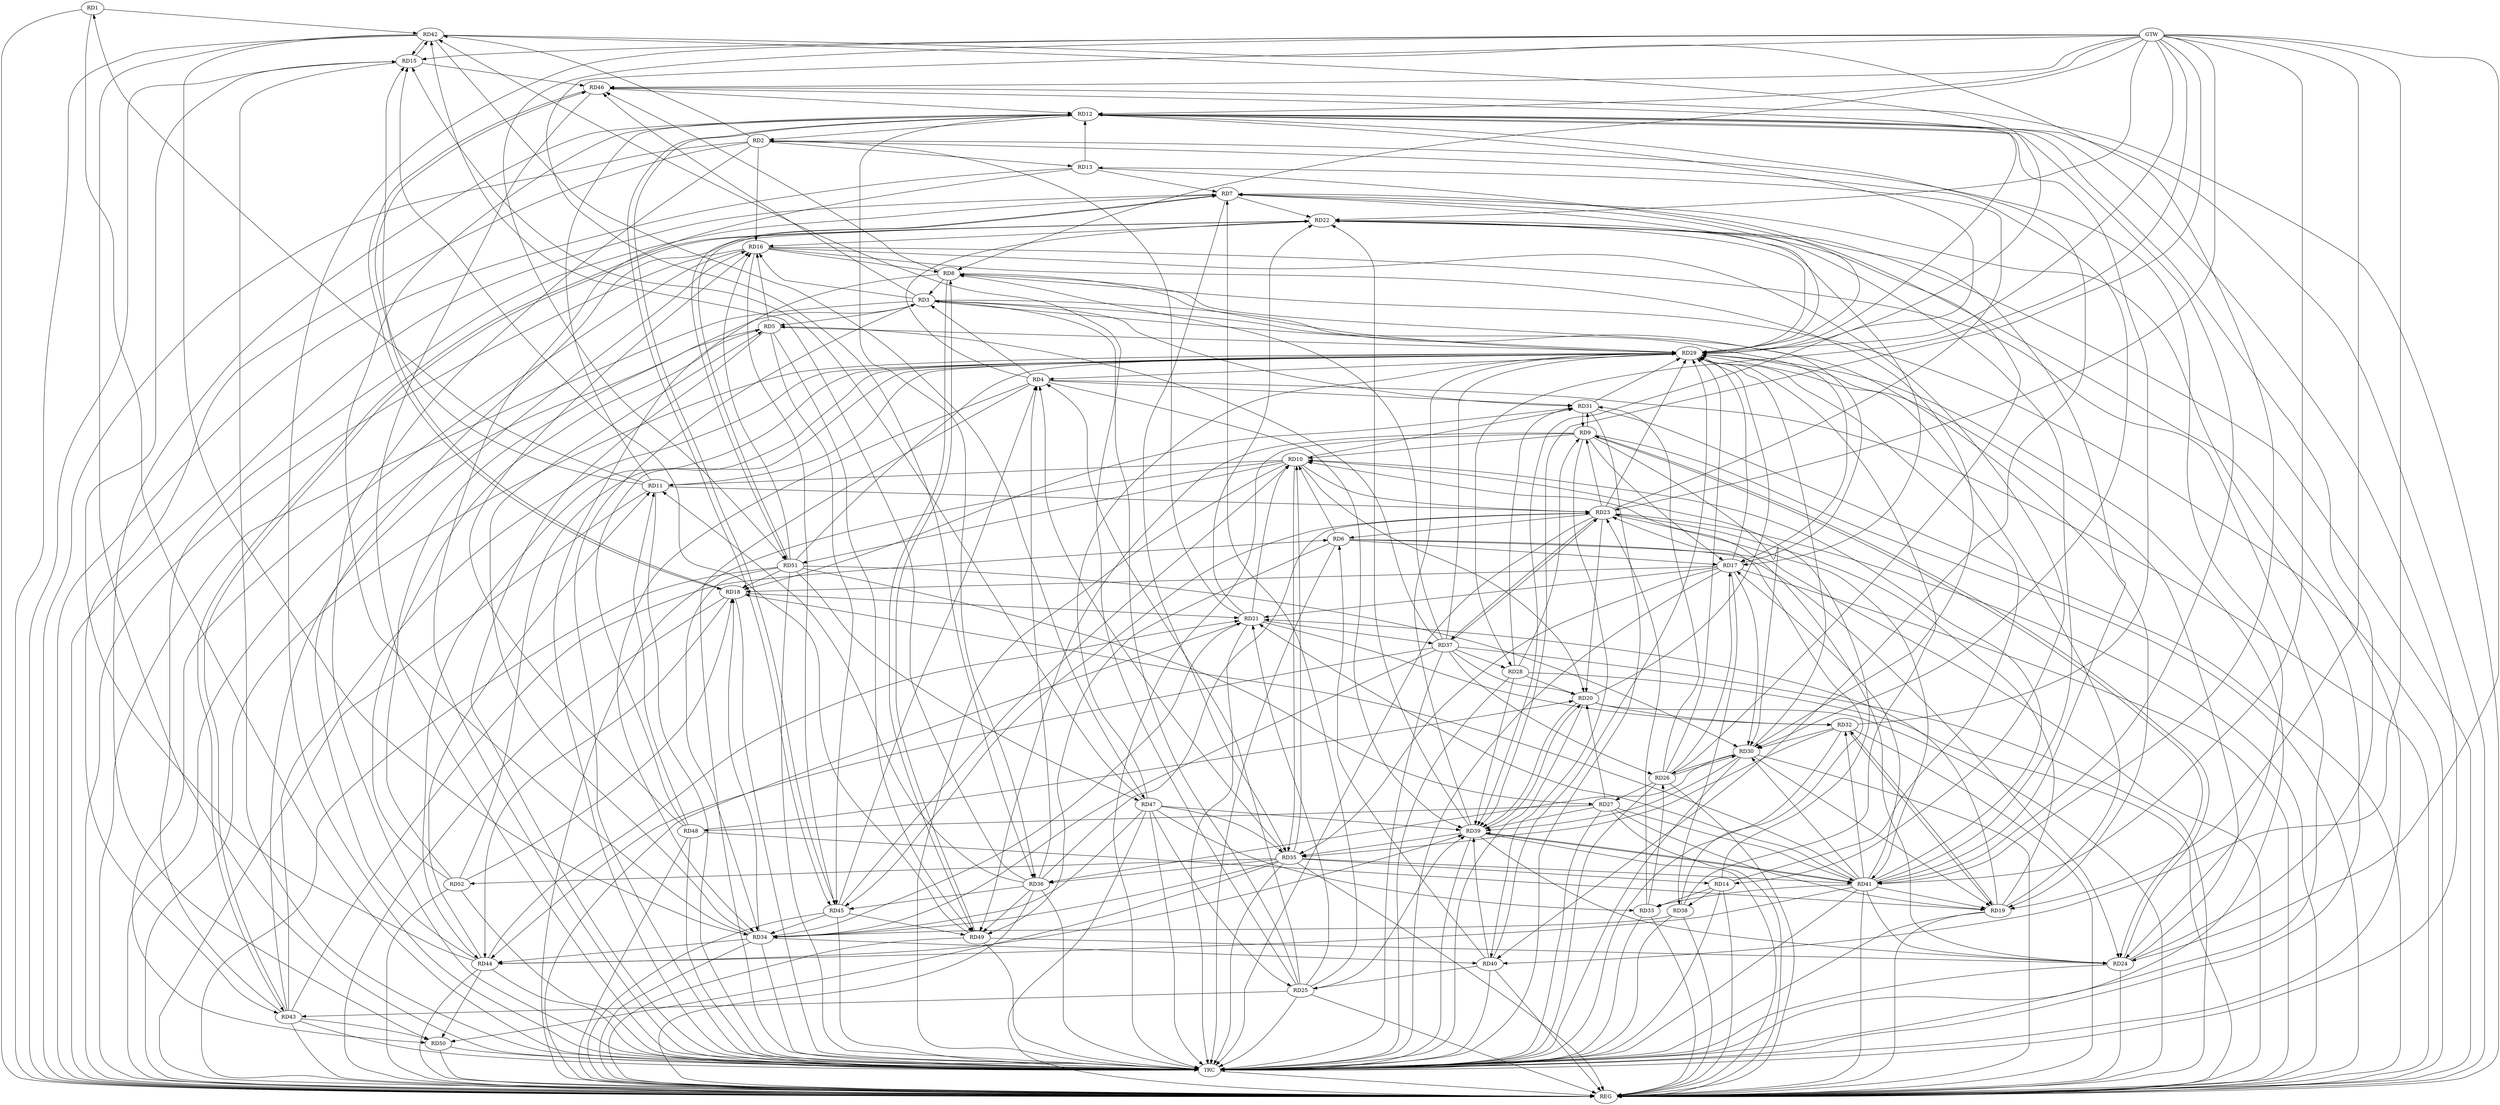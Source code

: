 strict digraph G {
  RD1 [ label="RD1" ];
  RD2 [ label="RD2" ];
  RD3 [ label="RD3" ];
  RD4 [ label="RD4" ];
  RD5 [ label="RD5" ];
  RD6 [ label="RD6" ];
  RD7 [ label="RD7" ];
  RD8 [ label="RD8" ];
  RD9 [ label="RD9" ];
  RD10 [ label="RD10" ];
  RD11 [ label="RD11" ];
  RD12 [ label="RD12" ];
  RD13 [ label="RD13" ];
  RD14 [ label="RD14" ];
  RD15 [ label="RD15" ];
  RD16 [ label="RD16" ];
  RD17 [ label="RD17" ];
  RD18 [ label="RD18" ];
  RD19 [ label="RD19" ];
  RD20 [ label="RD20" ];
  RD21 [ label="RD21" ];
  RD22 [ label="RD22" ];
  RD23 [ label="RD23" ];
  RD24 [ label="RD24" ];
  RD25 [ label="RD25" ];
  RD26 [ label="RD26" ];
  RD27 [ label="RD27" ];
  RD28 [ label="RD28" ];
  RD29 [ label="RD29" ];
  RD30 [ label="RD30" ];
  RD31 [ label="RD31" ];
  RD32 [ label="RD32" ];
  RD33 [ label="RD33" ];
  RD34 [ label="RD34" ];
  RD35 [ label="RD35" ];
  RD36 [ label="RD36" ];
  RD37 [ label="RD37" ];
  RD38 [ label="RD38" ];
  RD39 [ label="RD39" ];
  RD40 [ label="RD40" ];
  RD41 [ label="RD41" ];
  RD42 [ label="RD42" ];
  RD43 [ label="RD43" ];
  RD44 [ label="RD44" ];
  RD45 [ label="RD45" ];
  RD46 [ label="RD46" ];
  RD47 [ label="RD47" ];
  RD48 [ label="RD48" ];
  RD49 [ label="RD49" ];
  RD50 [ label="RD50" ];
  RD51 [ label="RD51" ];
  RD52 [ label="RD52" ];
  GTW [ label="GTW" ];
  REG [ label="REG" ];
  TRC [ label="TRC" ];
  RD11 -> RD1;
  RD1 -> RD42;
  RD12 -> RD2;
  RD2 -> RD13;
  RD2 -> RD16;
  RD21 -> RD2;
  RD2 -> RD24;
  RD2 -> RD30;
  RD2 -> RD42;
  RD2 -> RD43;
  RD4 -> RD3;
  RD3 -> RD5;
  RD8 -> RD3;
  RD3 -> RD16;
  RD3 -> RD17;
  RD3 -> RD19;
  RD25 -> RD3;
  RD3 -> RD29;
  RD3 -> RD31;
  RD3 -> RD46;
  RD52 -> RD3;
  RD4 -> RD22;
  RD25 -> RD4;
  RD29 -> RD4;
  RD4 -> RD31;
  RD4 -> RD34;
  RD35 -> RD4;
  RD36 -> RD4;
  RD4 -> RD39;
  RD45 -> RD4;
  RD5 -> RD16;
  RD34 -> RD5;
  RD37 -> RD5;
  RD5 -> RD45;
  RD5 -> RD49;
  RD52 -> RD5;
  RD6 -> RD10;
  RD6 -> RD17;
  RD23 -> RD6;
  RD6 -> RD24;
  RD40 -> RD6;
  RD43 -> RD6;
  RD6 -> RD49;
  RD13 -> RD7;
  RD7 -> RD22;
  RD25 -> RD7;
  RD26 -> RD7;
  RD7 -> RD29;
  RD7 -> RD35;
  RD41 -> RD7;
  RD43 -> RD7;
  RD7 -> RD51;
  RD51 -> RD7;
  RD16 -> RD8;
  RD17 -> RD8;
  RD8 -> RD29;
  RD37 -> RD8;
  RD8 -> RD46;
  RD8 -> RD49;
  RD49 -> RD8;
  RD9 -> RD10;
  RD9 -> RD17;
  RD23 -> RD9;
  RD9 -> RD24;
  RD24 -> RD9;
  RD28 -> RD9;
  RD9 -> RD30;
  RD9 -> RD31;
  RD31 -> RD9;
  RD9 -> RD40;
  RD9 -> RD49;
  RD10 -> RD11;
  RD14 -> RD10;
  RD10 -> RD20;
  RD21 -> RD10;
  RD10 -> RD23;
  RD24 -> RD10;
  RD10 -> RD31;
  RD10 -> RD35;
  RD35 -> RD10;
  RD41 -> RD10;
  RD45 -> RD10;
  RD10 -> RD51;
  RD11 -> RD12;
  RD11 -> RD15;
  RD11 -> RD23;
  RD36 -> RD11;
  RD44 -> RD11;
  RD48 -> RD11;
  RD13 -> RD12;
  RD24 -> RD12;
  RD32 -> RD12;
  RD34 -> RD12;
  RD12 -> RD36;
  RD12 -> RD39;
  RD12 -> RD40;
  RD12 -> RD41;
  RD12 -> RD45;
  RD45 -> RD12;
  RD46 -> RD12;
  RD12 -> RD50;
  RD23 -> RD13;
  RD16 -> RD14;
  RD14 -> RD33;
  RD35 -> RD14;
  RD14 -> RD38;
  RD15 -> RD42;
  RD42 -> RD15;
  RD44 -> RD15;
  RD15 -> RD46;
  RD47 -> RD15;
  RD49 -> RD15;
  RD22 -> RD16;
  RD16 -> RD30;
  RD43 -> RD16;
  RD16 -> RD45;
  RD48 -> RD16;
  RD16 -> RD50;
  RD51 -> RD16;
  RD17 -> RD18;
  RD17 -> RD21;
  RD22 -> RD17;
  RD26 -> RD17;
  RD17 -> RD29;
  RD17 -> RD30;
  RD17 -> RD35;
  RD17 -> RD38;
  RD41 -> RD17;
  RD18 -> RD21;
  RD31 -> RD18;
  RD34 -> RD18;
  RD41 -> RD18;
  RD18 -> RD44;
  RD18 -> RD46;
  RD46 -> RD18;
  RD51 -> RD18;
  RD52 -> RD18;
  RD19 -> RD21;
  RD19 -> RD23;
  RD27 -> RD19;
  RD30 -> RD19;
  RD19 -> RD32;
  RD32 -> RD19;
  RD41 -> RD19;
  RD48 -> RD19;
  RD23 -> RD20;
  RD27 -> RD20;
  RD28 -> RD20;
  RD20 -> RD32;
  RD37 -> RD20;
  RD20 -> RD39;
  RD39 -> RD20;
  RD48 -> RD20;
  RD21 -> RD22;
  RD25 -> RD21;
  RD21 -> RD32;
  RD34 -> RD21;
  RD21 -> RD37;
  RD41 -> RD21;
  RD44 -> RD21;
  RD39 -> RD22;
  RD41 -> RD22;
  RD22 -> RD43;
  RD43 -> RD22;
  RD44 -> RD22;
  RD23 -> RD29;
  RD33 -> RD23;
  RD36 -> RD23;
  RD23 -> RD37;
  RD37 -> RD23;
  RD38 -> RD23;
  RD23 -> RD41;
  RD23 -> RD45;
  RD24 -> RD29;
  RD39 -> RD24;
  RD41 -> RD24;
  RD49 -> RD24;
  RD25 -> RD39;
  RD40 -> RD25;
  RD25 -> RD42;
  RD25 -> RD43;
  RD47 -> RD25;
  RD26 -> RD27;
  RD26 -> RD30;
  RD30 -> RD26;
  RD26 -> RD31;
  RD33 -> RD26;
  RD37 -> RD26;
  RD27 -> RD39;
  RD27 -> RD41;
  RD27 -> RD48;
  RD51 -> RD27;
  RD28 -> RD31;
  RD37 -> RD28;
  RD28 -> RD39;
  RD30 -> RD29;
  RD42 -> RD29;
  RD43 -> RD29;
  RD29 -> RD44;
  RD29 -> RD46;
  RD47 -> RD29;
  RD51 -> RD29;
  RD52 -> RD29;
  RD32 -> RD30;
  RD30 -> RD36;
  RD30 -> RD39;
  RD41 -> RD30;
  RD51 -> RD30;
  RD32 -> RD35;
  RD41 -> RD32;
  RD41 -> RD33;
  RD47 -> RD33;
  RD35 -> RD34;
  RD37 -> RD34;
  RD38 -> RD34;
  RD34 -> RD40;
  RD42 -> RD34;
  RD34 -> RD44;
  RD45 -> RD34;
  RD47 -> RD34;
  RD51 -> RD34;
  RD35 -> RD36;
  RD39 -> RD35;
  RD35 -> RD41;
  RD47 -> RD35;
  RD35 -> RD50;
  RD35 -> RD52;
  RD36 -> RD42;
  RD36 -> RD45;
  RD36 -> RD49;
  RD37 -> RD44;
  RD40 -> RD39;
  RD39 -> RD41;
  RD41 -> RD39;
  RD44 -> RD39;
  RD47 -> RD39;
  RD42 -> RD41;
  RD41 -> RD44;
  RD42 -> RD47;
  RD43 -> RD50;
  RD44 -> RD50;
  RD45 -> RD49;
  RD51 -> RD47;
  GTW -> RD28;
  GTW -> RD15;
  GTW -> RD24;
  GTW -> RD29;
  GTW -> RD41;
  GTW -> RD39;
  GTW -> RD36;
  GTW -> RD40;
  GTW -> RD23;
  GTW -> RD22;
  GTW -> RD12;
  GTW -> RD46;
  GTW -> RD19;
  GTW -> RD51;
  GTW -> RD8;
  RD1 -> REG;
  RD2 -> REG;
  RD3 -> REG;
  RD4 -> REG;
  RD5 -> REG;
  RD6 -> REG;
  RD7 -> REG;
  RD8 -> REG;
  RD9 -> REG;
  RD10 -> REG;
  RD11 -> REG;
  RD12 -> REG;
  RD13 -> REG;
  RD14 -> REG;
  RD15 -> REG;
  RD16 -> REG;
  RD17 -> REG;
  RD18 -> REG;
  RD19 -> REG;
  RD20 -> REG;
  RD21 -> REG;
  RD22 -> REG;
  RD23 -> REG;
  RD24 -> REG;
  RD25 -> REG;
  RD26 -> REG;
  RD27 -> REG;
  RD28 -> REG;
  RD29 -> REG;
  RD30 -> REG;
  RD31 -> REG;
  RD32 -> REG;
  RD33 -> REG;
  RD34 -> REG;
  RD35 -> REG;
  RD36 -> REG;
  RD37 -> REG;
  RD38 -> REG;
  RD39 -> REG;
  RD40 -> REG;
  RD41 -> REG;
  RD42 -> REG;
  RD43 -> REG;
  RD44 -> REG;
  RD45 -> REG;
  RD46 -> REG;
  RD47 -> REG;
  RD48 -> REG;
  RD49 -> REG;
  RD50 -> REG;
  RD51 -> REG;
  RD52 -> REG;
  RD1 -> TRC;
  RD2 -> TRC;
  RD3 -> TRC;
  RD4 -> TRC;
  RD5 -> TRC;
  RD6 -> TRC;
  RD7 -> TRC;
  RD8 -> TRC;
  RD9 -> TRC;
  RD10 -> TRC;
  RD11 -> TRC;
  RD12 -> TRC;
  RD13 -> TRC;
  RD14 -> TRC;
  RD15 -> TRC;
  RD16 -> TRC;
  RD17 -> TRC;
  RD18 -> TRC;
  RD19 -> TRC;
  RD20 -> TRC;
  RD21 -> TRC;
  RD22 -> TRC;
  RD23 -> TRC;
  RD24 -> TRC;
  RD25 -> TRC;
  RD26 -> TRC;
  RD27 -> TRC;
  RD28 -> TRC;
  RD29 -> TRC;
  RD30 -> TRC;
  RD31 -> TRC;
  RD32 -> TRC;
  RD33 -> TRC;
  RD34 -> TRC;
  RD35 -> TRC;
  RD36 -> TRC;
  RD37 -> TRC;
  RD38 -> TRC;
  RD39 -> TRC;
  RD40 -> TRC;
  RD41 -> TRC;
  RD42 -> TRC;
  RD43 -> TRC;
  RD44 -> TRC;
  RD45 -> TRC;
  RD46 -> TRC;
  RD47 -> TRC;
  RD48 -> TRC;
  RD49 -> TRC;
  RD50 -> TRC;
  RD51 -> TRC;
  RD52 -> TRC;
  GTW -> TRC;
  TRC -> REG;
  RD48 -> RD29;
  RD19 -> RD29;
  RD40 -> RD29;
  RD11 -> RD29;
  RD22 -> RD29;
  RD38 -> RD29;
  RD20 -> RD29;
  RD37 -> RD29;
  RD26 -> RD29;
  RD14 -> RD29;
  RD13 -> RD29;
  RD5 -> RD29;
  RD31 -> RD29;
  RD39 -> RD29;
}
